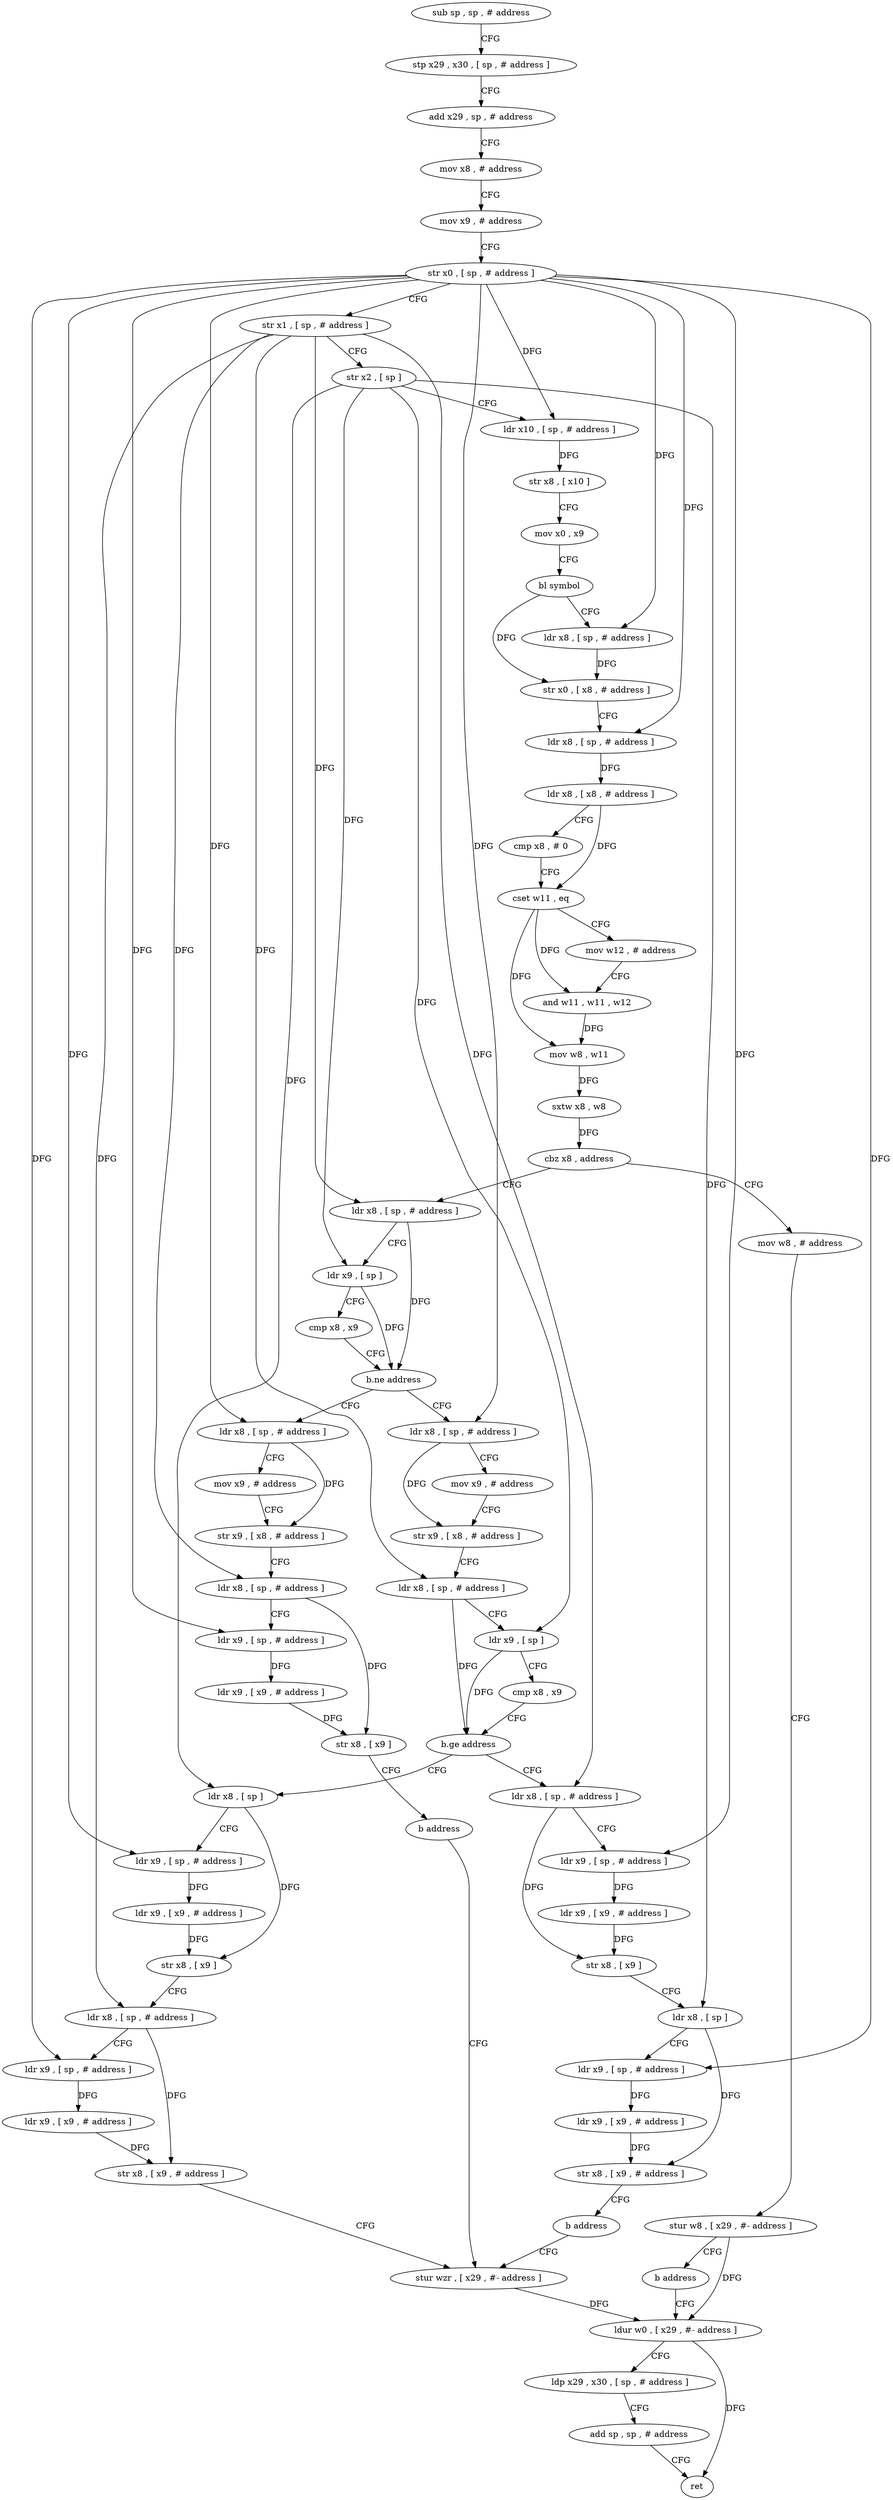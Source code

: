 digraph "func" {
"4275188" [label = "sub sp , sp , # address" ]
"4275192" [label = "stp x29 , x30 , [ sp , # address ]" ]
"4275196" [label = "add x29 , sp , # address" ]
"4275200" [label = "mov x8 , # address" ]
"4275204" [label = "mov x9 , # address" ]
"4275208" [label = "str x0 , [ sp , # address ]" ]
"4275212" [label = "str x1 , [ sp , # address ]" ]
"4275216" [label = "str x2 , [ sp ]" ]
"4275220" [label = "ldr x10 , [ sp , # address ]" ]
"4275224" [label = "str x8 , [ x10 ]" ]
"4275228" [label = "mov x0 , x9" ]
"4275232" [label = "bl symbol" ]
"4275236" [label = "ldr x8 , [ sp , # address ]" ]
"4275240" [label = "str x0 , [ x8 , # address ]" ]
"4275244" [label = "ldr x8 , [ sp , # address ]" ]
"4275248" [label = "ldr x8 , [ x8 , # address ]" ]
"4275252" [label = "cmp x8 , # 0" ]
"4275256" [label = "cset w11 , eq" ]
"4275260" [label = "mov w12 , # address" ]
"4275264" [label = "and w11 , w11 , w12" ]
"4275268" [label = "mov w8 , w11" ]
"4275272" [label = "sxtw x8 , w8" ]
"4275276" [label = "cbz x8 , address" ]
"4275292" [label = "ldr x8 , [ sp , # address ]" ]
"4275280" [label = "mov w8 , # address" ]
"4275296" [label = "ldr x9 , [ sp ]" ]
"4275300" [label = "cmp x8 , x9" ]
"4275304" [label = "b.ne address" ]
"4275340" [label = "ldr x8 , [ sp , # address ]" ]
"4275308" [label = "ldr x8 , [ sp , # address ]" ]
"4275284" [label = "stur w8 , [ x29 , #- address ]" ]
"4275288" [label = "b address" ]
"4275440" [label = "ldur w0 , [ x29 , #- address ]" ]
"4275344" [label = "mov x9 , # address" ]
"4275348" [label = "str x9 , [ x8 , # address ]" ]
"4275352" [label = "ldr x8 , [ sp , # address ]" ]
"4275356" [label = "ldr x9 , [ sp ]" ]
"4275360" [label = "cmp x8 , x9" ]
"4275364" [label = "b.ge address" ]
"4275404" [label = "ldr x8 , [ sp ]" ]
"4275368" [label = "ldr x8 , [ sp , # address ]" ]
"4275312" [label = "mov x9 , # address" ]
"4275316" [label = "str x9 , [ x8 , # address ]" ]
"4275320" [label = "ldr x8 , [ sp , # address ]" ]
"4275324" [label = "ldr x9 , [ sp , # address ]" ]
"4275328" [label = "ldr x9 , [ x9 , # address ]" ]
"4275332" [label = "str x8 , [ x9 ]" ]
"4275336" [label = "b address" ]
"4275436" [label = "stur wzr , [ x29 , #- address ]" ]
"4275444" [label = "ldp x29 , x30 , [ sp , # address ]" ]
"4275448" [label = "add sp , sp , # address" ]
"4275452" [label = "ret" ]
"4275408" [label = "ldr x9 , [ sp , # address ]" ]
"4275412" [label = "ldr x9 , [ x9 , # address ]" ]
"4275416" [label = "str x8 , [ x9 ]" ]
"4275420" [label = "ldr x8 , [ sp , # address ]" ]
"4275424" [label = "ldr x9 , [ sp , # address ]" ]
"4275428" [label = "ldr x9 , [ x9 , # address ]" ]
"4275432" [label = "str x8 , [ x9 , # address ]" ]
"4275372" [label = "ldr x9 , [ sp , # address ]" ]
"4275376" [label = "ldr x9 , [ x9 , # address ]" ]
"4275380" [label = "str x8 , [ x9 ]" ]
"4275384" [label = "ldr x8 , [ sp ]" ]
"4275388" [label = "ldr x9 , [ sp , # address ]" ]
"4275392" [label = "ldr x9 , [ x9 , # address ]" ]
"4275396" [label = "str x8 , [ x9 , # address ]" ]
"4275400" [label = "b address" ]
"4275188" -> "4275192" [ label = "CFG" ]
"4275192" -> "4275196" [ label = "CFG" ]
"4275196" -> "4275200" [ label = "CFG" ]
"4275200" -> "4275204" [ label = "CFG" ]
"4275204" -> "4275208" [ label = "CFG" ]
"4275208" -> "4275212" [ label = "CFG" ]
"4275208" -> "4275220" [ label = "DFG" ]
"4275208" -> "4275236" [ label = "DFG" ]
"4275208" -> "4275244" [ label = "DFG" ]
"4275208" -> "4275340" [ label = "DFG" ]
"4275208" -> "4275308" [ label = "DFG" ]
"4275208" -> "4275324" [ label = "DFG" ]
"4275208" -> "4275408" [ label = "DFG" ]
"4275208" -> "4275424" [ label = "DFG" ]
"4275208" -> "4275372" [ label = "DFG" ]
"4275208" -> "4275388" [ label = "DFG" ]
"4275212" -> "4275216" [ label = "CFG" ]
"4275212" -> "4275292" [ label = "DFG" ]
"4275212" -> "4275352" [ label = "DFG" ]
"4275212" -> "4275320" [ label = "DFG" ]
"4275212" -> "4275420" [ label = "DFG" ]
"4275212" -> "4275368" [ label = "DFG" ]
"4275216" -> "4275220" [ label = "CFG" ]
"4275216" -> "4275296" [ label = "DFG" ]
"4275216" -> "4275356" [ label = "DFG" ]
"4275216" -> "4275404" [ label = "DFG" ]
"4275216" -> "4275384" [ label = "DFG" ]
"4275220" -> "4275224" [ label = "DFG" ]
"4275224" -> "4275228" [ label = "CFG" ]
"4275228" -> "4275232" [ label = "CFG" ]
"4275232" -> "4275236" [ label = "CFG" ]
"4275232" -> "4275240" [ label = "DFG" ]
"4275236" -> "4275240" [ label = "DFG" ]
"4275240" -> "4275244" [ label = "CFG" ]
"4275244" -> "4275248" [ label = "DFG" ]
"4275248" -> "4275252" [ label = "CFG" ]
"4275248" -> "4275256" [ label = "DFG" ]
"4275252" -> "4275256" [ label = "CFG" ]
"4275256" -> "4275260" [ label = "CFG" ]
"4275256" -> "4275264" [ label = "DFG" ]
"4275256" -> "4275268" [ label = "DFG" ]
"4275260" -> "4275264" [ label = "CFG" ]
"4275264" -> "4275268" [ label = "DFG" ]
"4275268" -> "4275272" [ label = "DFG" ]
"4275272" -> "4275276" [ label = "DFG" ]
"4275276" -> "4275292" [ label = "CFG" ]
"4275276" -> "4275280" [ label = "CFG" ]
"4275292" -> "4275296" [ label = "CFG" ]
"4275292" -> "4275304" [ label = "DFG" ]
"4275280" -> "4275284" [ label = "CFG" ]
"4275296" -> "4275300" [ label = "CFG" ]
"4275296" -> "4275304" [ label = "DFG" ]
"4275300" -> "4275304" [ label = "CFG" ]
"4275304" -> "4275340" [ label = "CFG" ]
"4275304" -> "4275308" [ label = "CFG" ]
"4275340" -> "4275344" [ label = "CFG" ]
"4275340" -> "4275348" [ label = "DFG" ]
"4275308" -> "4275312" [ label = "CFG" ]
"4275308" -> "4275316" [ label = "DFG" ]
"4275284" -> "4275288" [ label = "CFG" ]
"4275284" -> "4275440" [ label = "DFG" ]
"4275288" -> "4275440" [ label = "CFG" ]
"4275440" -> "4275444" [ label = "CFG" ]
"4275440" -> "4275452" [ label = "DFG" ]
"4275344" -> "4275348" [ label = "CFG" ]
"4275348" -> "4275352" [ label = "CFG" ]
"4275352" -> "4275356" [ label = "CFG" ]
"4275352" -> "4275364" [ label = "DFG" ]
"4275356" -> "4275360" [ label = "CFG" ]
"4275356" -> "4275364" [ label = "DFG" ]
"4275360" -> "4275364" [ label = "CFG" ]
"4275364" -> "4275404" [ label = "CFG" ]
"4275364" -> "4275368" [ label = "CFG" ]
"4275404" -> "4275408" [ label = "CFG" ]
"4275404" -> "4275416" [ label = "DFG" ]
"4275368" -> "4275372" [ label = "CFG" ]
"4275368" -> "4275380" [ label = "DFG" ]
"4275312" -> "4275316" [ label = "CFG" ]
"4275316" -> "4275320" [ label = "CFG" ]
"4275320" -> "4275324" [ label = "CFG" ]
"4275320" -> "4275332" [ label = "DFG" ]
"4275324" -> "4275328" [ label = "DFG" ]
"4275328" -> "4275332" [ label = "DFG" ]
"4275332" -> "4275336" [ label = "CFG" ]
"4275336" -> "4275436" [ label = "CFG" ]
"4275436" -> "4275440" [ label = "DFG" ]
"4275444" -> "4275448" [ label = "CFG" ]
"4275448" -> "4275452" [ label = "CFG" ]
"4275408" -> "4275412" [ label = "DFG" ]
"4275412" -> "4275416" [ label = "DFG" ]
"4275416" -> "4275420" [ label = "CFG" ]
"4275420" -> "4275424" [ label = "CFG" ]
"4275420" -> "4275432" [ label = "DFG" ]
"4275424" -> "4275428" [ label = "DFG" ]
"4275428" -> "4275432" [ label = "DFG" ]
"4275432" -> "4275436" [ label = "CFG" ]
"4275372" -> "4275376" [ label = "DFG" ]
"4275376" -> "4275380" [ label = "DFG" ]
"4275380" -> "4275384" [ label = "CFG" ]
"4275384" -> "4275388" [ label = "CFG" ]
"4275384" -> "4275396" [ label = "DFG" ]
"4275388" -> "4275392" [ label = "DFG" ]
"4275392" -> "4275396" [ label = "DFG" ]
"4275396" -> "4275400" [ label = "CFG" ]
"4275400" -> "4275436" [ label = "CFG" ]
}
